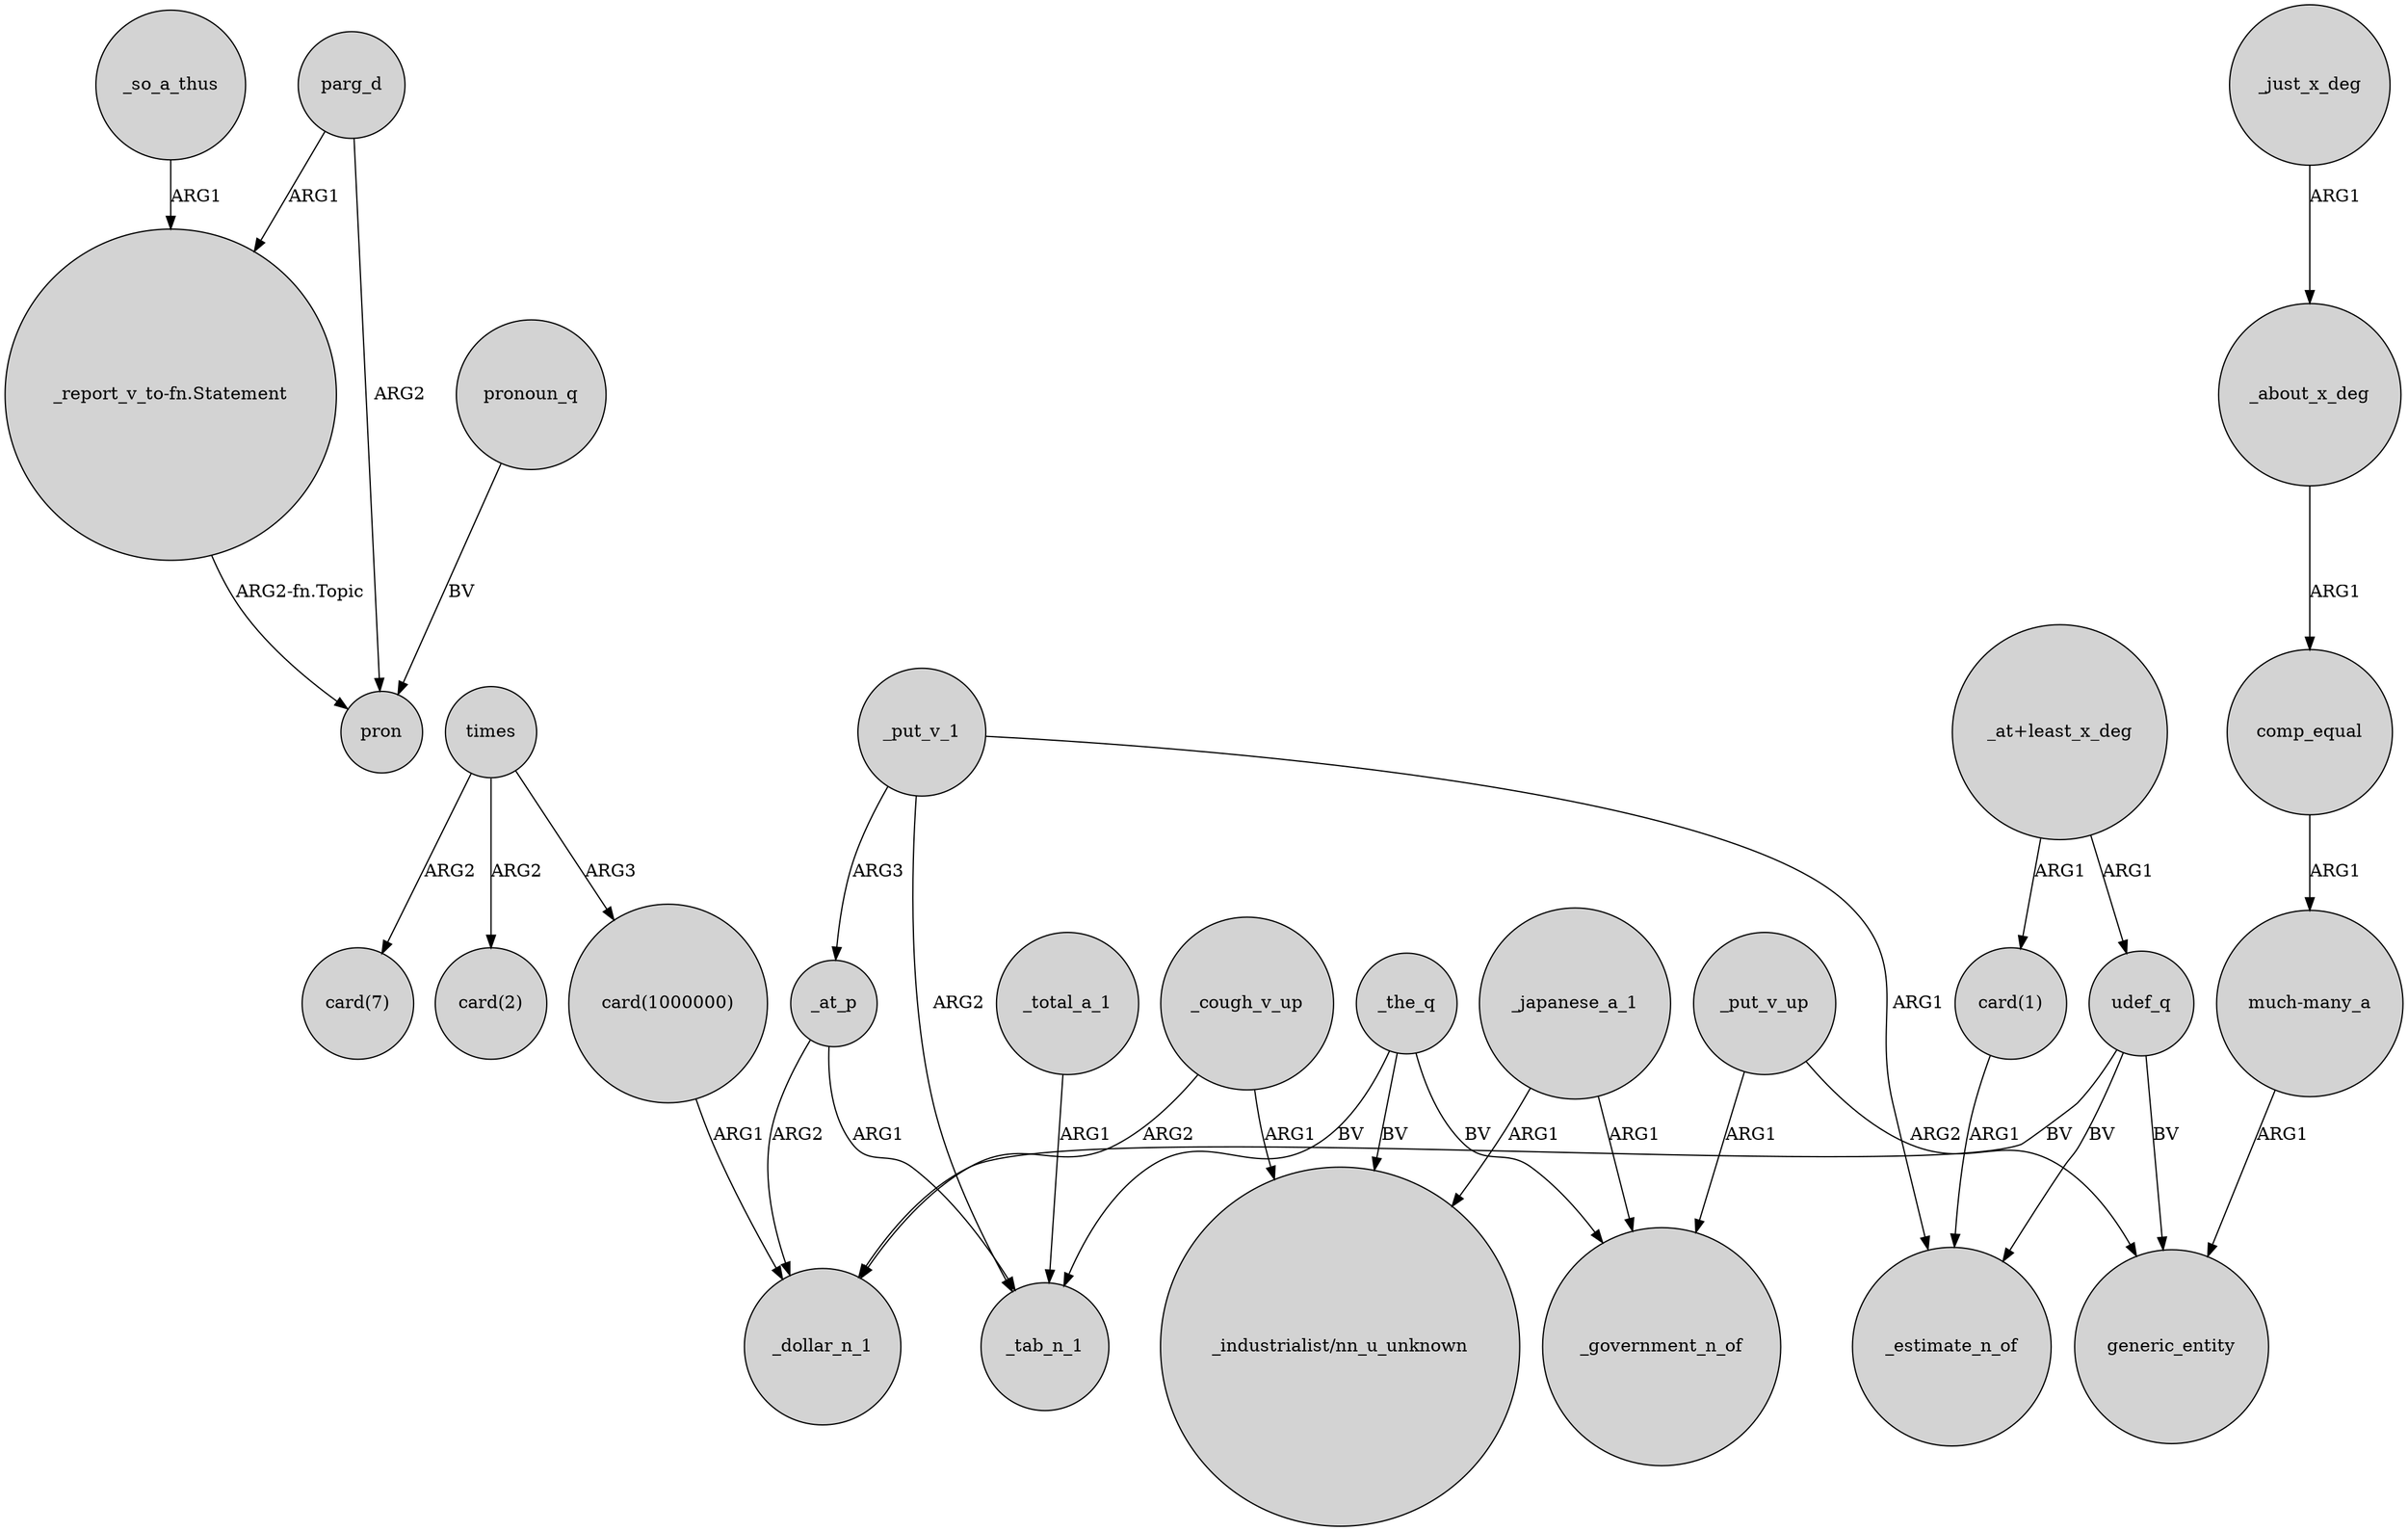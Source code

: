 digraph {
	node [shape=circle style=filled]
	_so_a_thus -> "_report_v_to-fn.Statement" [label=ARG1]
	_put_v_1 -> _at_p [label=ARG3]
	"card(1000000)" -> _dollar_n_1 [label=ARG1]
	_at_p -> _dollar_n_1 [label=ARG2]
	udef_q -> generic_entity [label=BV]
	_japanese_a_1 -> "_industrialist/nn_u_unknown" [label=ARG1]
	_just_x_deg -> _about_x_deg [label=ARG1]
	_total_a_1 -> _tab_n_1 [label=ARG1]
	_cough_v_up -> _dollar_n_1 [label=ARG2]
	"much-many_a" -> generic_entity [label=ARG1]
	"_at+least_x_deg" -> "card(1)" [label=ARG1]
	_japanese_a_1 -> _government_n_of [label=ARG1]
	comp_equal -> "much-many_a" [label=ARG1]
	_the_q -> "_industrialist/nn_u_unknown" [label=BV]
	_put_v_up -> _government_n_of [label=ARG1]
	_put_v_up -> generic_entity [label=ARG2]
	_put_v_1 -> _estimate_n_of [label=ARG1]
	"_report_v_to-fn.Statement" -> pron [label="ARG2-fn.Topic"]
	parg_d -> pron [label=ARG2]
	"_at+least_x_deg" -> udef_q [label=ARG1]
	_about_x_deg -> comp_equal [label=ARG1]
	pronoun_q -> pron [label=BV]
	_the_q -> _tab_n_1 [label=BV]
	_put_v_1 -> _tab_n_1 [label=ARG2]
	times -> "card(1000000)" [label=ARG3]
	udef_q -> _estimate_n_of [label=BV]
	parg_d -> "_report_v_to-fn.Statement" [label=ARG1]
	times -> "card(7)" [label=ARG2]
	times -> "card(2)" [label=ARG2]
	_the_q -> _government_n_of [label=BV]
	"card(1)" -> _estimate_n_of [label=ARG1]
	_at_p -> _tab_n_1 [label=ARG1]
	_cough_v_up -> "_industrialist/nn_u_unknown" [label=ARG1]
	udef_q -> _dollar_n_1 [label=BV]
}

